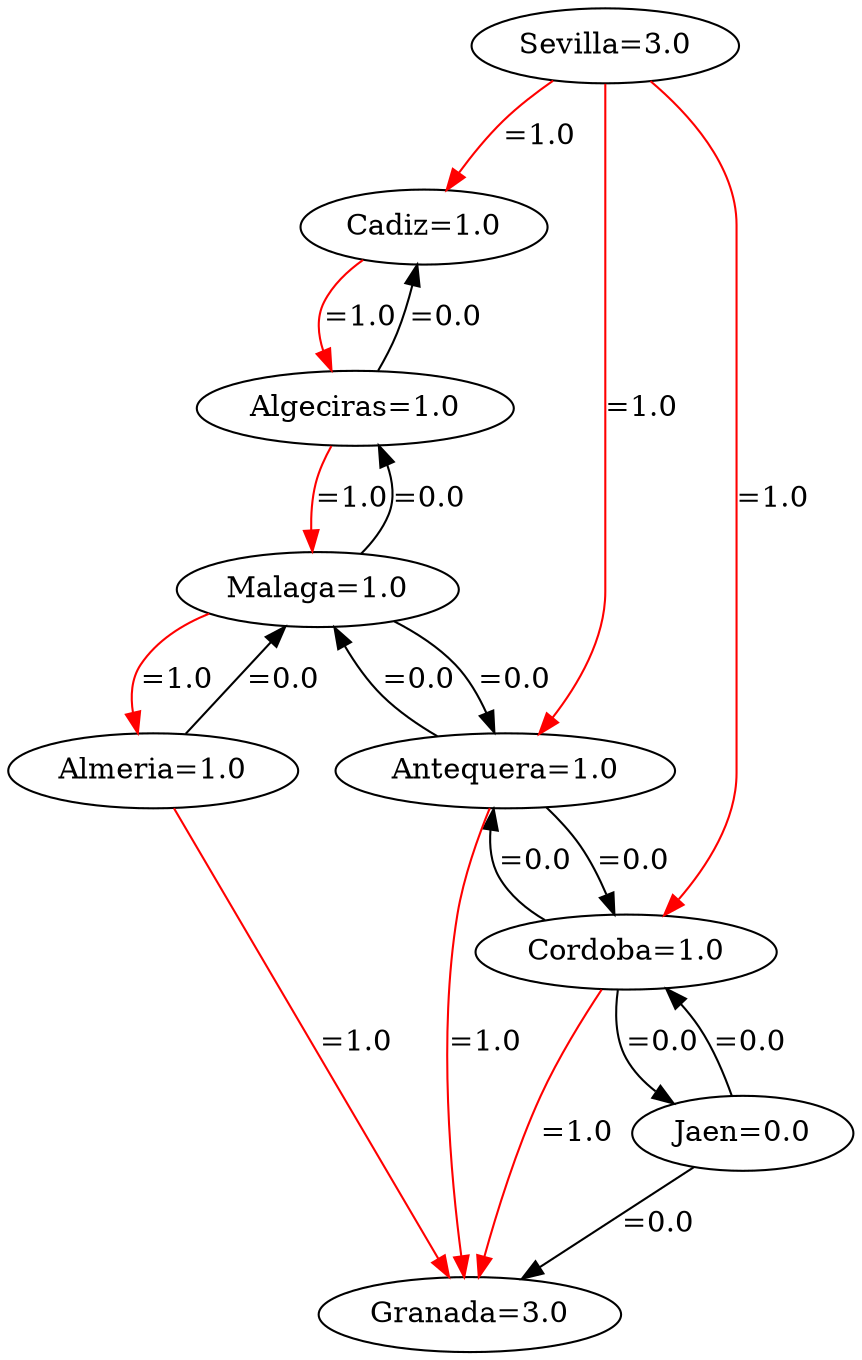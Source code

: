 strict digraph G {
  1 [ label="Sevilla=3.0" ];
  2 [ label="Cadiz=1.0" ];
  3 [ label="Cordoba=1.0" ];
  4 [ label="Malaga=1.0" ];
  5 [ label="Antequera=1.0" ];
  6 [ label="Almeria=1.0" ];
  7 [ label="Jaen=0.0" ];
  8 [ label="Algeciras=1.0" ];
  9 [ label="Granada=3.0" ];
  1 -> 3 [ label="=1.0" color="red" ];
  1 -> 2 [ label="=1.0" color="red" ];
  1 -> 5 [ label="=1.0" color="red" ];
  5 -> 9 [ label="=1.0" color="red" ];
  5 -> 4 [ label="=0.0" ];
  4 -> 5 [ label="=0.0" ];
  5 -> 3 [ label="=0.0" ];
  3 -> 5 [ label="=0.0" ];
  4 -> 6 [ label="=1.0" color="red" ];
  6 -> 4 [ label="=0.0" ];
  3 -> 7 [ label="=0.0" ];
  7 -> 3 [ label="=0.0" ];
  3 -> 9 [ label="=1.0" color="red" ];
  6 -> 9 [ label="=1.0" color="red" ];
  7 -> 9 [ label="=0.0" ];
  2 -> 8 [ label="=1.0" color="red" ];
  8 -> 2 [ label="=0.0" ];
  8 -> 4 [ label="=1.0" color="red" ];
  4 -> 8 [ label="=0.0" ];
}
